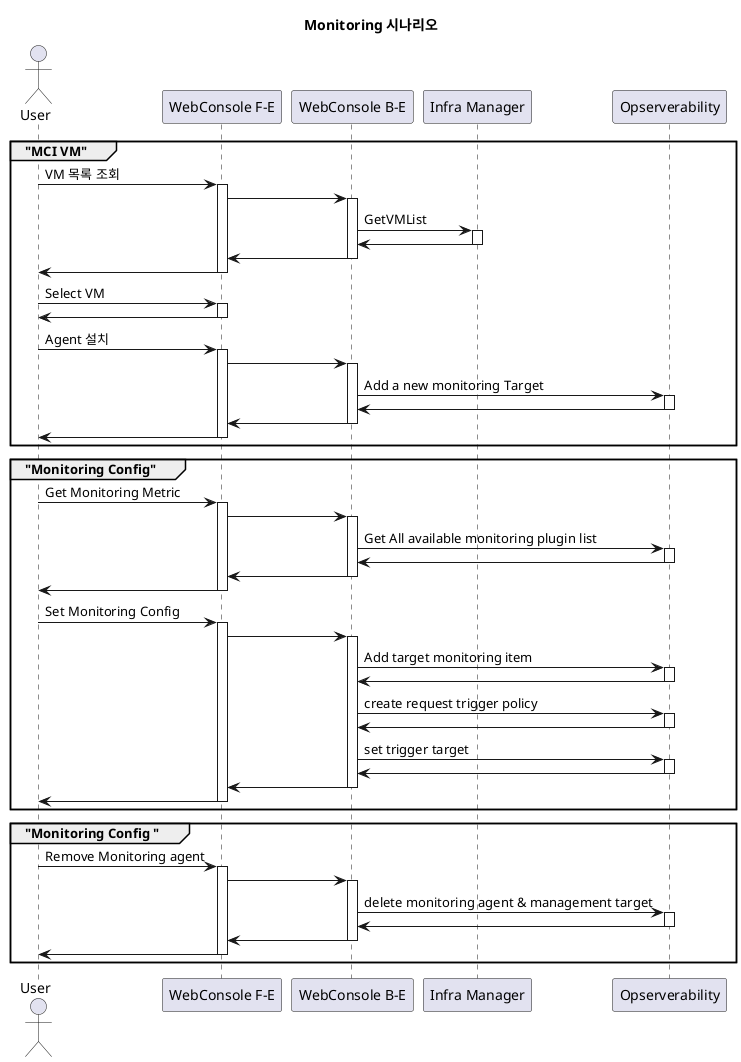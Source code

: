 @startuml

title "Monitoring 시나리오 "

actor User as EndUser

participant "WebConsole F-E" as FrontEnd
participant "WebConsole B-E" as Backend
participant "Infra Manager" as InfraManager
participant "Opserverability" as O11y

group  "MCI VM"
EndUser     -> FrontEnd ++: VM 목록 조회
    FrontEnd    -> Backend ++: 
        Backend    -> InfraManager ++: GetVMList
        Backend    <- InfraManager --:
    FrontEnd    <- Backend --:
EndUser     <- FrontEnd --:

EndUser     -> FrontEnd ++: Select VM
EndUser     <- FrontEnd --:

EndUser     -> FrontEnd ++: Agent 설치
    FrontEnd    -> Backend ++: 
        Backend     -> O11y ++: Add a new monitoring Target
        Backend     <- O11y --:
    FrontEnd    <- Backend --:        
EndUser        <- FrontEnd --: 
end

group  "Monitoring Config"
EndUser     -> FrontEnd ++: Get Monitoring Metric
    FrontEnd    -> Backend ++: 
        Backend     -> O11y ++: Get All available monitoring plugin list
        Backend     <- O11y --:
    FrontEnd    <- Backend --:        
EndUser        <- FrontEnd --: 
    
EndUser     -> FrontEnd ++: Set Monitoring Config
    FrontEnd    -> Backend ++: 
        Backend     -> O11y ++: Add target monitoring item
        Backend     <- O11y --:
        Backend     -> O11y ++: create request trigger policy
        Backend     <- O11y --:
        Backend     -> O11y ++: set trigger target
        Backend     <- O11y --:
    FrontEnd    <- Backend --:        
EndUser        <- FrontEnd --: 
end 

group  "Monitoring Config "
EndUser     -> FrontEnd ++: Remove Monitoring agent
    FrontEnd    -> Backend ++: 
        Backend     -> O11y ++: delete monitoring agent & management target
        Backend     <- O11y --:
    FrontEnd    <- Backend --:        
EndUser        <- FrontEnd --: 
end 
@enduml
